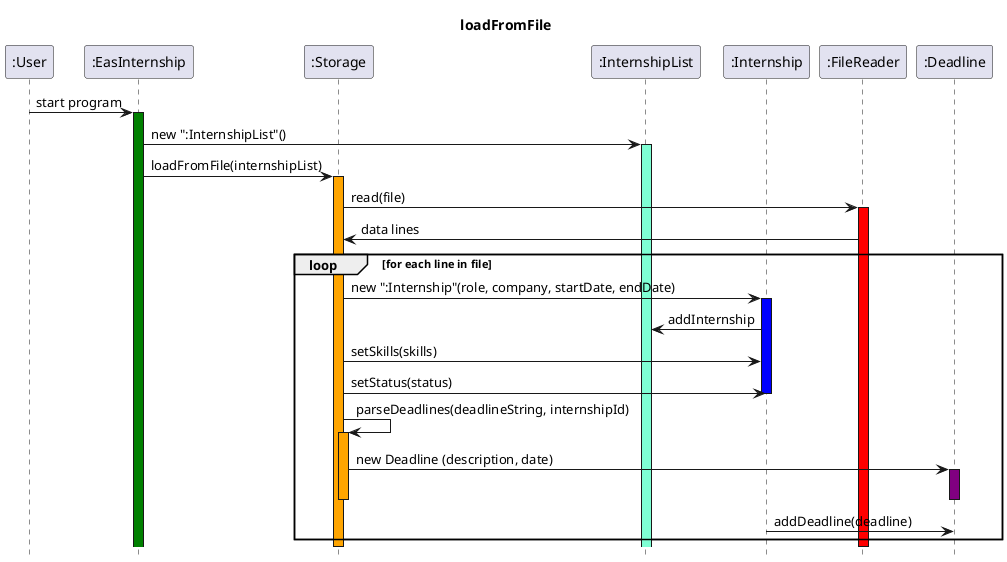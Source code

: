 @startuml
Title loadFromFile
hide footbox
participant ":User"
participant ":EasInternship"
participant ":Storage"
participant ":InternshipList"
participant ":Internship"
participant ":FileReader"

":User"->":EasInternship": start program
activate ":EasInternship" #green
":EasInternship"->":InternshipList": new ":InternshipList"()
activate ":InternshipList" #aquamarine
":EasInternship"->":Storage": loadFromFile(internshipList)
activate ":Storage" #orange
":Storage"->":FileReader" :read(file)
activate ":FileReader" #red
":FileReader"-> ":Storage": data lines

loop for each line in file
    ":Storage"-> ":Internship" : new ":Internship"(role, company, startDate, endDate)
    activate ":Internship" #blue
    ":Internship"->":InternshipList": addInternship
    ":Storage" -> ":Internship" :setSkills(skills)
    ":Storage" -> ":Internship" : setStatus(status)
    deactivate ":Internship"

    ":Storage" -> ":Storage": parseDeadlines(deadlineString, internshipId)
        activate ":Storage" #orange

        ":Storage" -> ":Deadline": new Deadline (description, date)
        activate ":Deadline" #purple
        deactivate ":Deadline"
        deactivate ":Storage"

        ":Internship" -> ":Deadline" : addDeadline(deadline)
end
deactivate ":FileReader"
deactivate ":Storage"
@enduml


